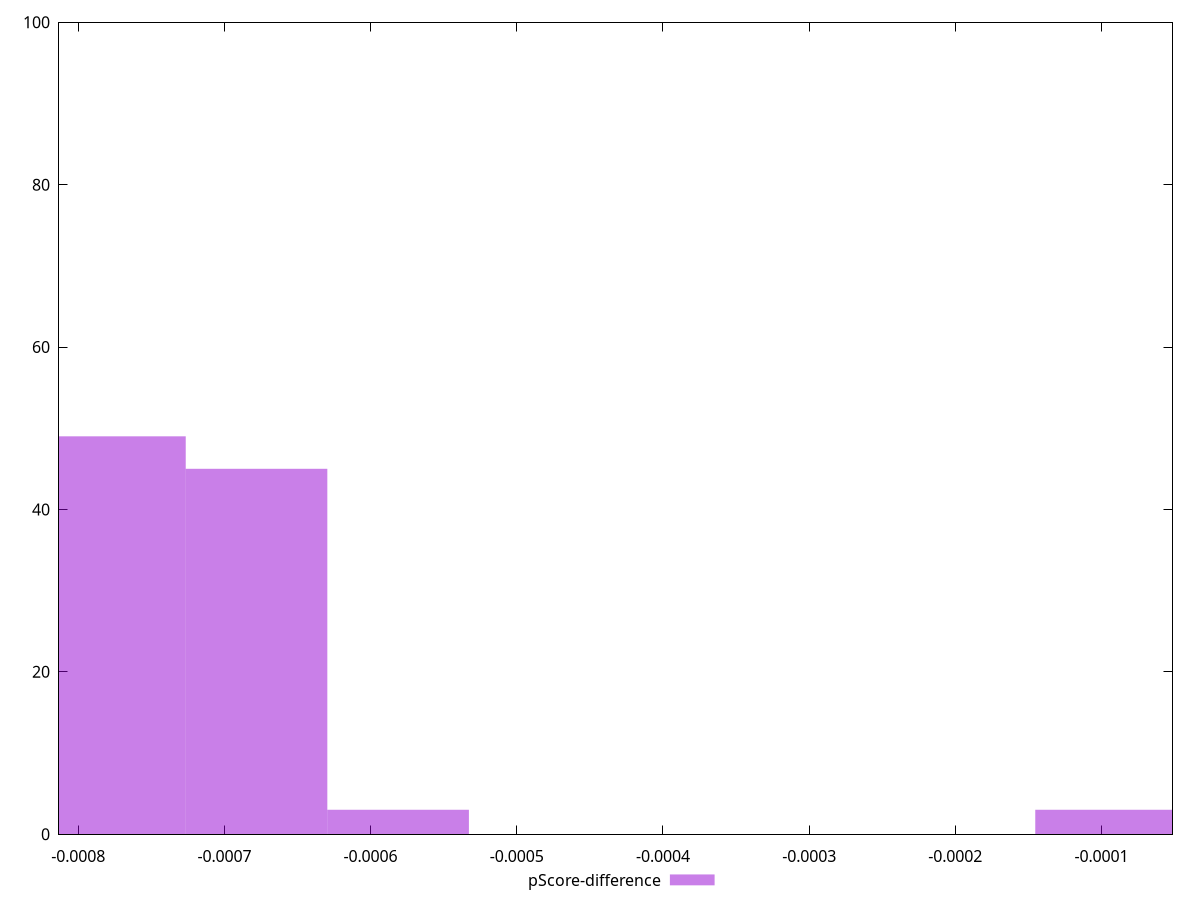reset

$pScoreDifference <<EOF
-0.0007749026348254546 49
-0.0006780398054722728 45
-0.000581176976119091 3
-0.00009686282935318183 3
EOF

set key outside below
set boxwidth 0.00009686282935318183
set xrange [-0.0008131677943403748:-0.0000514187382218978]
set yrange [0:100]
set trange [0:100]
set style fill transparent solid 0.5 noborder
set terminal svg size 640, 490 enhanced background rgb 'white'
set output "reports/report_00031_2021-02-24T23-18-18.084Z/first-cpu-idle/samples/agenda/pScore-difference/histogram.svg"

plot $pScoreDifference title "pScore-difference" with boxes

reset
